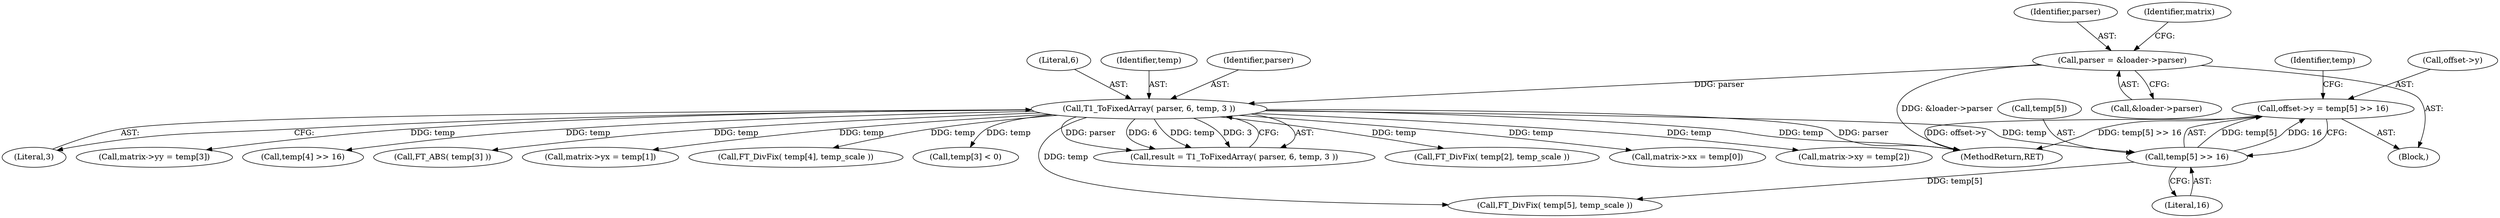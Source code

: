 digraph "0_savannah_8b281f83e8516535756f92dbf90940ac44bd45e1_1@pointer" {
"1000225" [label="(Call,offset->y = temp[5] >> 16)"];
"1000229" [label="(Call,temp[5] >> 16)"];
"1000147" [label="(Call,T1_ToFixedArray( parser, 6, temp, 3 ))"];
"1000109" [label="(Call,parser = &loader->parser)"];
"1000209" [label="(Call,matrix->yy = temp[3])"];
"1000226" [label="(Call,offset->y)"];
"1000220" [label="(Call,temp[4] >> 16)"];
"1000168" [label="(Call,FT_ABS( temp[3] ))"];
"1000150" [label="(Identifier,temp)"];
"1000195" [label="(Call,matrix->yx = temp[1])"];
"1000247" [label="(Call,FT_DivFix( temp[4], temp_scale ))"];
"1000230" [label="(Call,temp[5])"];
"1000110" [label="(Identifier,parser)"];
"1000256" [label="(Call,FT_DivFix( temp[5], temp_scale ))"];
"1000266" [label="(Call,temp[3] < 0)"];
"1000145" [label="(Call,result = T1_ToFixedArray( parser, 6, temp, 3 ))"];
"1000229" [label="(Call,temp[5] >> 16)"];
"1000236" [label="(Identifier,temp)"];
"1000117" [label="(Identifier,matrix)"];
"1000233" [label="(Literal,16)"];
"1000107" [label="(Block,)"];
"1000111" [label="(Call,&loader->parser)"];
"1000148" [label="(Identifier,parser)"];
"1000149" [label="(Literal,6)"];
"1000238" [label="(Call,FT_DivFix( temp[2], temp_scale ))"];
"1000109" [label="(Call,parser = &loader->parser)"];
"1000225" [label="(Call,offset->y = temp[5] >> 16)"];
"1000188" [label="(Call,matrix->xx = temp[0])"];
"1000147" [label="(Call,T1_ToFixedArray( parser, 6, temp, 3 ))"];
"1000202" [label="(Call,matrix->xy = temp[2])"];
"1000151" [label="(Literal,3)"];
"1000274" [label="(MethodReturn,RET)"];
"1000225" -> "1000107"  [label="AST: "];
"1000225" -> "1000229"  [label="CFG: "];
"1000226" -> "1000225"  [label="AST: "];
"1000229" -> "1000225"  [label="AST: "];
"1000236" -> "1000225"  [label="CFG: "];
"1000225" -> "1000274"  [label="DDG: offset->y"];
"1000225" -> "1000274"  [label="DDG: temp[5] >> 16"];
"1000229" -> "1000225"  [label="DDG: temp[5]"];
"1000229" -> "1000225"  [label="DDG: 16"];
"1000229" -> "1000233"  [label="CFG: "];
"1000230" -> "1000229"  [label="AST: "];
"1000233" -> "1000229"  [label="AST: "];
"1000147" -> "1000229"  [label="DDG: temp"];
"1000229" -> "1000256"  [label="DDG: temp[5]"];
"1000147" -> "1000145"  [label="AST: "];
"1000147" -> "1000151"  [label="CFG: "];
"1000148" -> "1000147"  [label="AST: "];
"1000149" -> "1000147"  [label="AST: "];
"1000150" -> "1000147"  [label="AST: "];
"1000151" -> "1000147"  [label="AST: "];
"1000145" -> "1000147"  [label="CFG: "];
"1000147" -> "1000274"  [label="DDG: parser"];
"1000147" -> "1000274"  [label="DDG: temp"];
"1000147" -> "1000145"  [label="DDG: parser"];
"1000147" -> "1000145"  [label="DDG: 6"];
"1000147" -> "1000145"  [label="DDG: temp"];
"1000147" -> "1000145"  [label="DDG: 3"];
"1000109" -> "1000147"  [label="DDG: parser"];
"1000147" -> "1000168"  [label="DDG: temp"];
"1000147" -> "1000188"  [label="DDG: temp"];
"1000147" -> "1000195"  [label="DDG: temp"];
"1000147" -> "1000202"  [label="DDG: temp"];
"1000147" -> "1000209"  [label="DDG: temp"];
"1000147" -> "1000220"  [label="DDG: temp"];
"1000147" -> "1000238"  [label="DDG: temp"];
"1000147" -> "1000247"  [label="DDG: temp"];
"1000147" -> "1000256"  [label="DDG: temp"];
"1000147" -> "1000266"  [label="DDG: temp"];
"1000109" -> "1000107"  [label="AST: "];
"1000109" -> "1000111"  [label="CFG: "];
"1000110" -> "1000109"  [label="AST: "];
"1000111" -> "1000109"  [label="AST: "];
"1000117" -> "1000109"  [label="CFG: "];
"1000109" -> "1000274"  [label="DDG: &loader->parser"];
}
